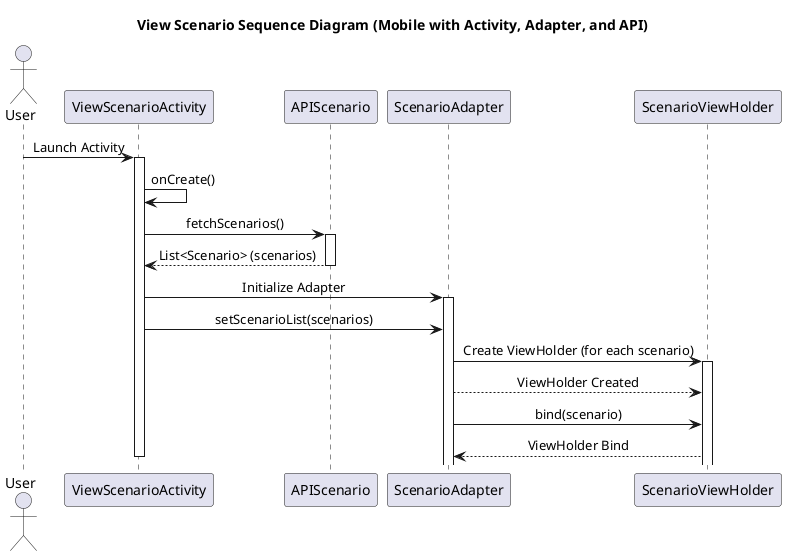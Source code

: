 @startuml ViewScenarioSequenceDiagram

title View Scenario Sequence Diagram (Mobile with Activity, Adapter, and API)

actor User
participant ViewScenarioActivity
participant APIScenario
participant ScenarioAdapter
participant ScenarioViewHolder
skinparam SequenceMessageAlignment center

User -> ViewScenarioActivity : Launch Activity
activate ViewScenarioActivity
ViewScenarioActivity -> ViewScenarioActivity : onCreate()

ViewScenarioActivity -> APIScenario : fetchScenarios()
activate APIScenario
APIScenario --> ViewScenarioActivity : List<Scenario> (scenarios)
deactivate APIScenario

ViewScenarioActivity -> ScenarioAdapter : Initialize Adapter
activate ScenarioAdapter
ViewScenarioActivity -> ScenarioAdapter : setScenarioList(scenarios)

ScenarioAdapter -> ScenarioViewHolder : Create ViewHolder (for each scenario)
activate ScenarioViewHolder
ScenarioViewHolder <-- ScenarioAdapter : ViewHolder Created
ScenarioAdapter -> ScenarioViewHolder : bind(scenario)
ScenarioViewHolder --> ScenarioAdapter : ViewHolder Bind

deactivate ViewScenarioActivity

@enduml

